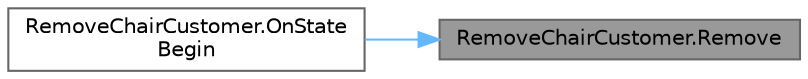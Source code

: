 digraph "RemoveChairCustomer.Remove"
{
 // LATEX_PDF_SIZE
  bgcolor="transparent";
  edge [fontname=Helvetica,fontsize=10,labelfontname=Helvetica,labelfontsize=10];
  node [fontname=Helvetica,fontsize=10,shape=box,height=0.2,width=0.4];
  rankdir="RL";
  Node1 [id="Node000001",label="RemoveChairCustomer.Remove",height=0.2,width=0.4,color="gray40", fillcolor="grey60", style="filled", fontcolor="black",tooltip="椅子情報から客の紐づけを外す"];
  Node1 -> Node2 [id="edge1_Node000001_Node000002",dir="back",color="steelblue1",style="solid",tooltip=" "];
  Node2 [id="Node000002",label="RemoveChairCustomer.OnState\lBegin",height=0.2,width=0.4,color="grey40", fillcolor="white", style="filled",URL="$class_remove_chair_customer.html#a2bb42c90aa0344f7ea7d3621ca5f7327",tooltip=" "];
}
